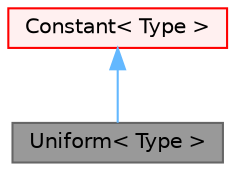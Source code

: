 digraph "Uniform&lt; Type &gt;"
{
 // LATEX_PDF_SIZE
  bgcolor="transparent";
  edge [fontname=Helvetica,fontsize=10,labelfontname=Helvetica,labelfontsize=10];
  node [fontname=Helvetica,fontsize=10,shape=box,height=0.2,width=0.4];
  Node1 [id="Node000001",label="Uniform\< Type \>",height=0.2,width=0.4,color="gray40", fillcolor="grey60", style="filled", fontcolor="black",tooltip="Templated function that returns a constant value."];
  Node2 -> Node1 [id="edge1_Node000001_Node000002",dir="back",color="steelblue1",style="solid",tooltip=" "];
  Node2 [id="Node000002",label="Constant\< Type \>",height=0.2,width=0.4,color="red", fillcolor="#FFF0F0", style="filled",URL="$classFoam_1_1Function1Types_1_1Constant.html",tooltip="Templated function that returns a constant value."];
}
